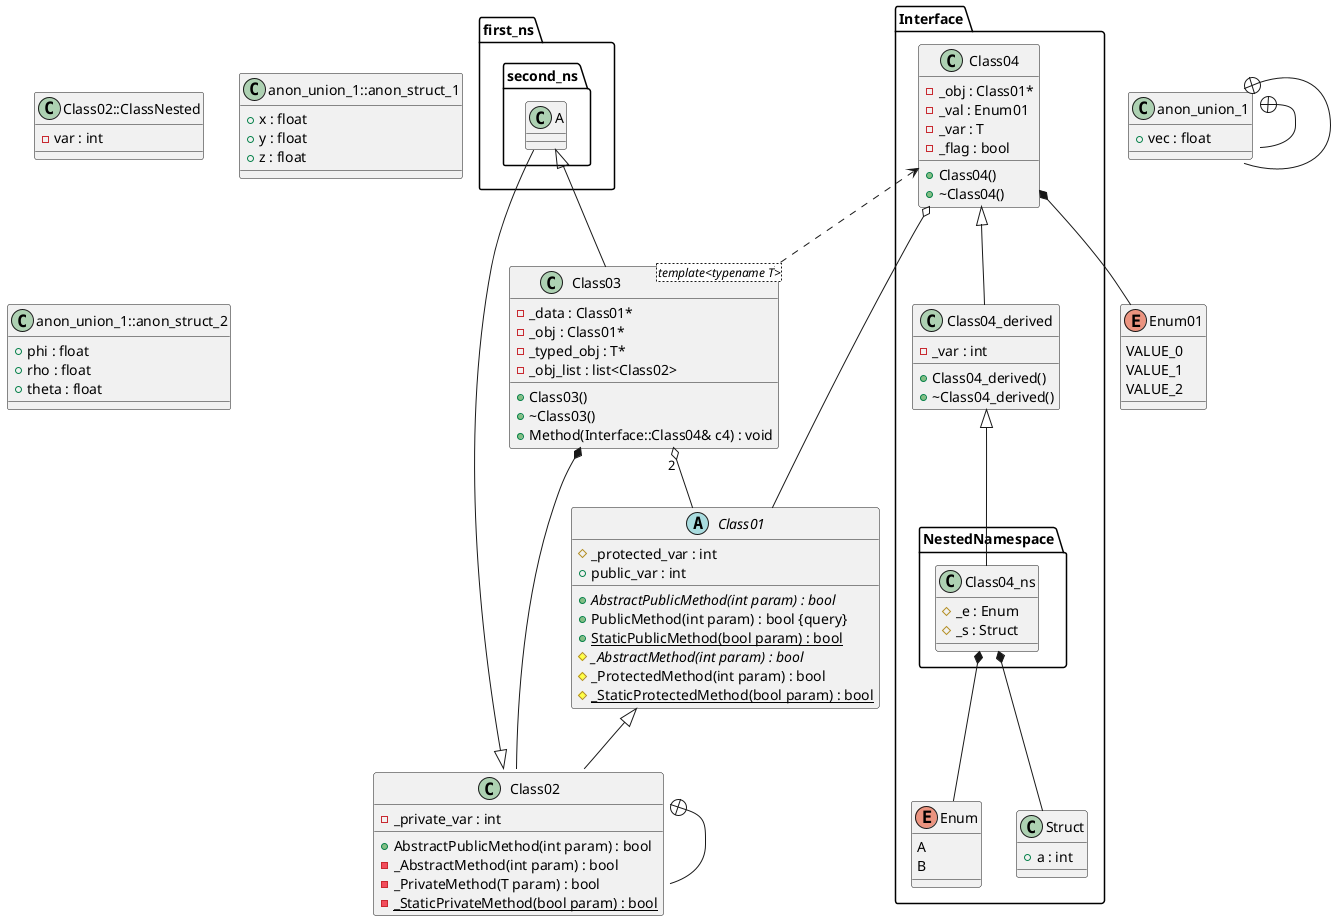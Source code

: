 @startuml





/' Objects '/

abstract class Class01 {
	+{abstract} AbstractPublicMethod(int param) : bool
	+PublicMethod(int param) : bool {query}
	+{static} StaticPublicMethod(bool param) : bool
	#{abstract} _AbstractMethod(int param) : bool
	#_ProtectedMethod(int param) : bool
	#{static} _StaticProtectedMethod(bool param) : bool
	#_protected_var : int
	+public_var : int
}


class Class02 {
	+AbstractPublicMethod(int param) : bool
	-_AbstractMethod(int param) : bool
	-_PrivateMethod(T param) : bool
	-{static} _StaticPrivateMethod(bool param) : bool
	-_private_var : int
}


class Class02::ClassNested {
	-var : int
}


class Class03 <template<typename T>> {
	+Class03()
	+~Class03()
	-_data : Class01*
	-_obj : Class01*
	-_typed_obj : T*
	-_obj_list : list<Class02>
	+Method(Interface::Class04& c4) : void
}


enum Enum01 {
	VALUE_0
	VALUE_1
	VALUE_2
}


class anon_union_1::anon_struct_1 {
	+x : float
	+y : float
	+z : float
}


class anon_union_1::anon_struct_2 {
	+phi : float
	+rho : float
	+theta : float
}


class anon_union_1 {
	+vec : float
}


namespace first_ns {
	namespace second_ns {
		class A {
		}
	}
}


namespace Interface {
	class Class04 {
		+Class04()
		+~Class04()
		-_obj : Class01*
		-_val : Enum01
		-_var : T
		-_flag : bool
	}

	class Class04_derived {
		+Class04_derived()
		+~Class04_derived()
		-_var : int
	}

	enum Enum {
		A
		B
	}

	class Struct {
		+a : int
	}

	namespace NestedNamespace {
		class Class04_ns {
			#_e : Enum
			#_s : Struct
		}
	}
}





/' Inheritance relationships '/

first_ns.second_ns.A <|-- .Class03


.Class01 <|-- .Class02


.Class02 <|-- first_ns.second_ns.A


Interface.Class04 <|-- Interface.Class04_derived


Interface.Class04_derived <|-- Interface.NestedNamespace.Class04_ns





/' Aggregation relationships '/

.Class03 "2" o-- .Class01


.Class03 *-- .Class02


Interface.Class04 o-- .Class01


Interface.Class04 *-- .Enum01


Interface.NestedNamespace.Class04_ns *-- Interface.Enum


Interface.NestedNamespace.Class04_ns *-- Interface.Struct






/' Dependency relationships '/

Interface.Class04 <.. .Class03






/' Nested objects '/

.Class02 +-- .Class02::ClassNested


.anon_union_1 +-- .anon_union_1::anon_struct_1


.anon_union_1 +-- .anon_union_1::anon_struct_2




@enduml
